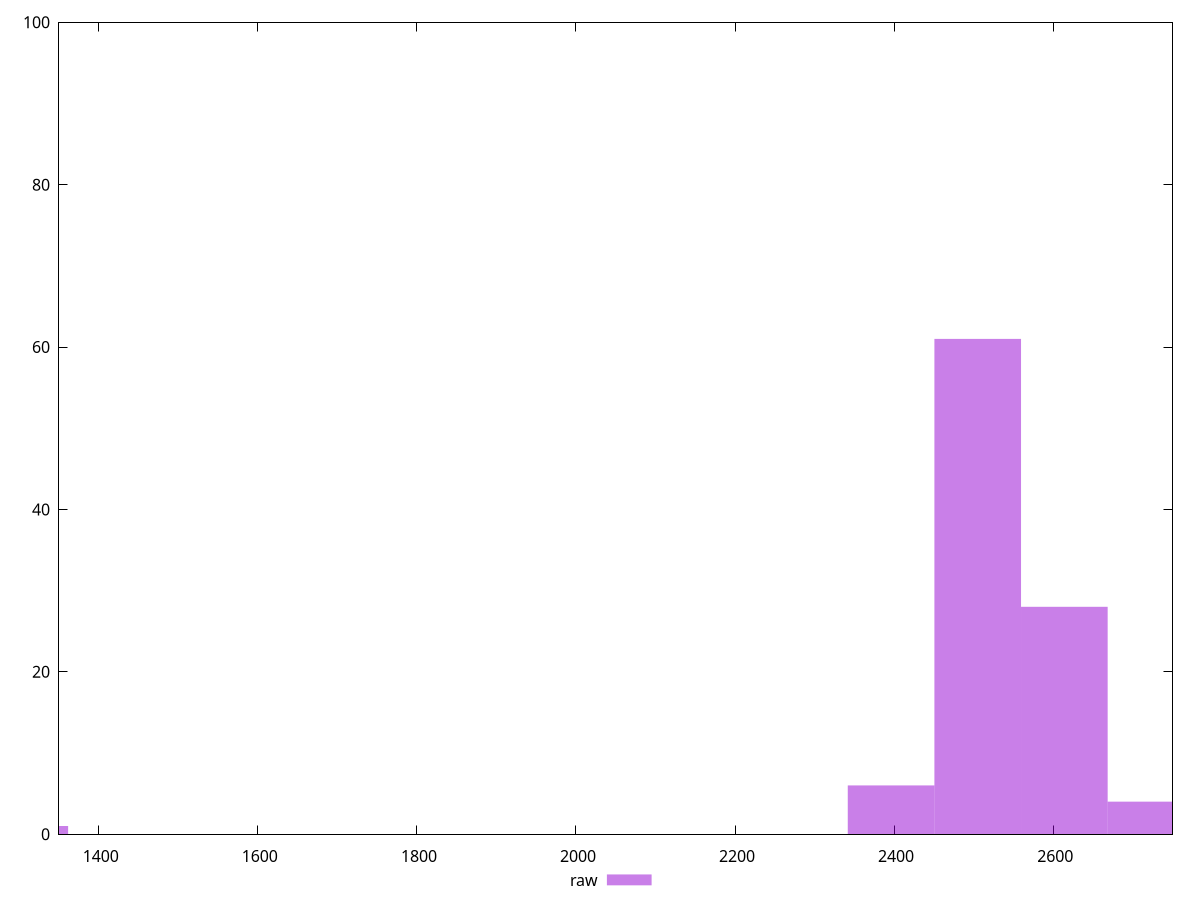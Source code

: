reset

$raw <<EOF
2396.1821434332014 6
2505.0995135892563 61
2614.0168837453107 28
2722.9342539013655 4
1307.0084418726553 1
EOF

set key outside below
set boxwidth 108.91737015605462
set xrange [1350:2750]
set yrange [0:100]
set trange [0:100]
set style fill transparent solid 0.5 noborder
set terminal svg size 640, 490 enhanced background rgb 'white'
set output "report_00017_2021-02-10T15-08-03.406Z/uses-text-compression/samples/pages+cached+noadtech+nomedia/raw/histogram.svg"

plot $raw title "raw" with boxes

reset
